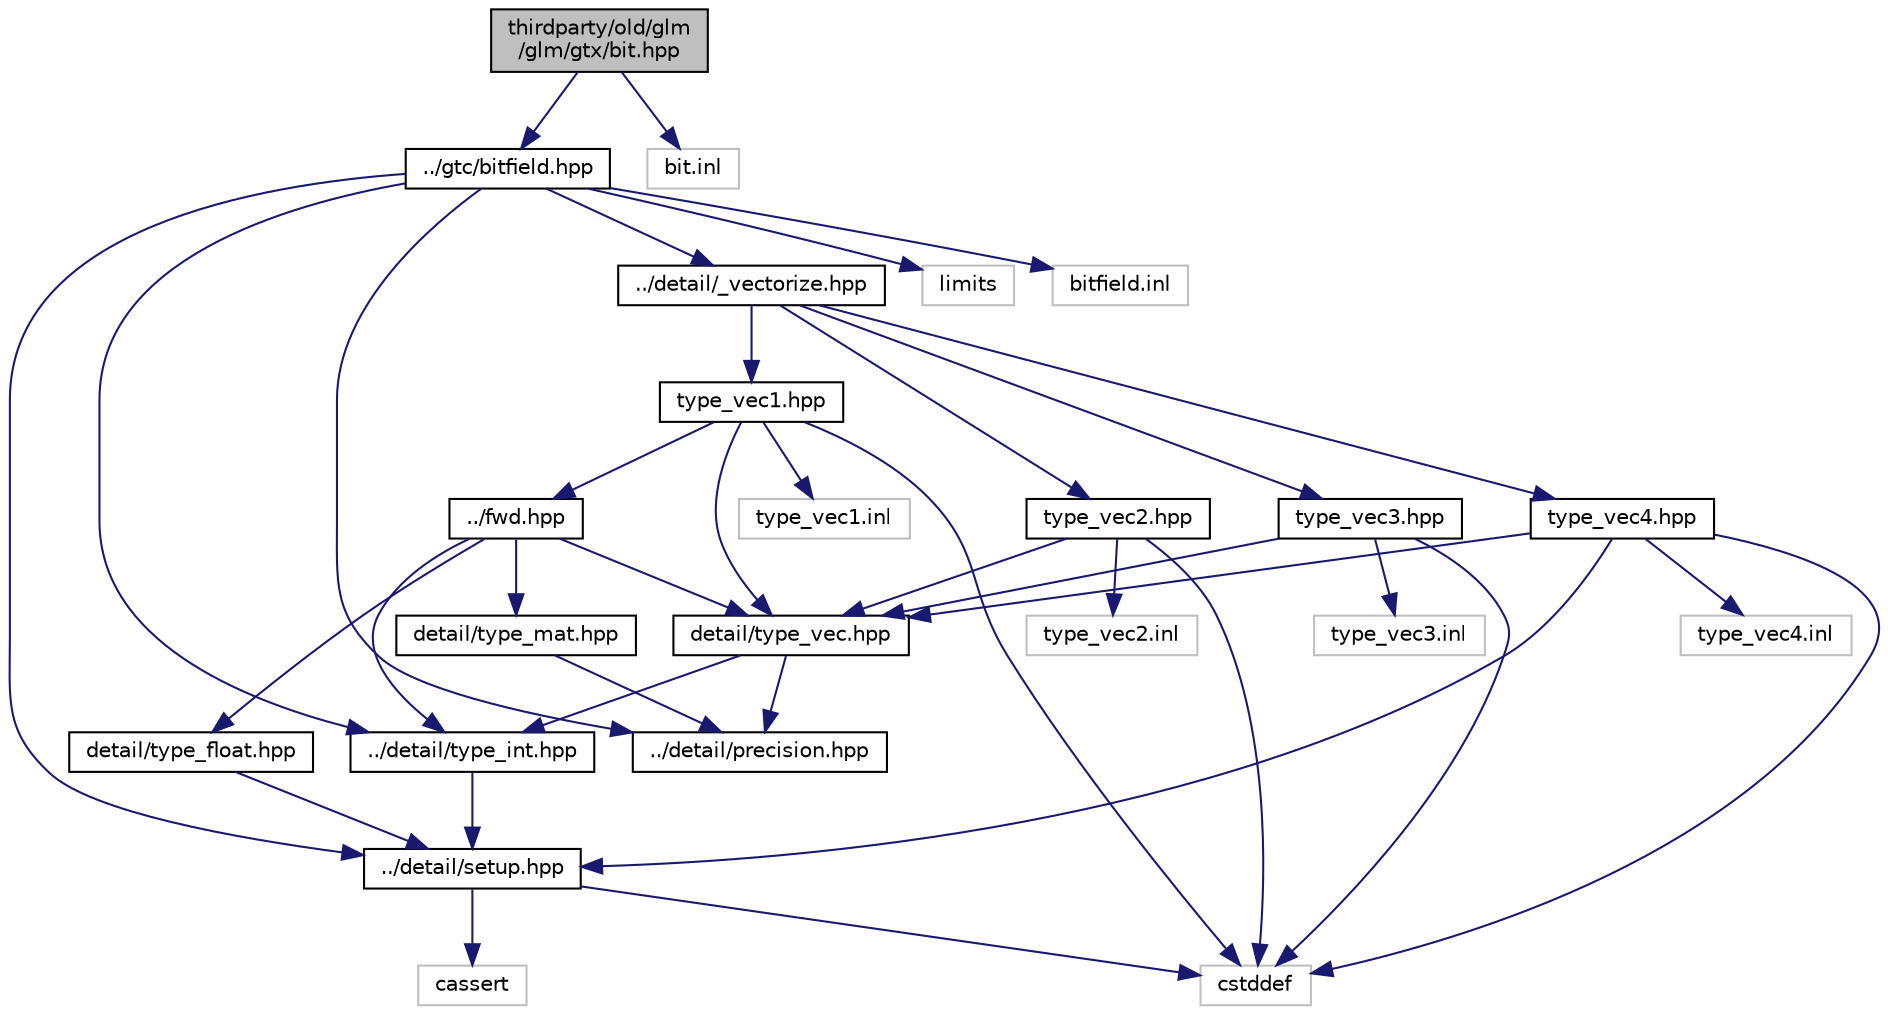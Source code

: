 digraph "thirdparty/old/glm/glm/gtx/bit.hpp"
{
  edge [fontname="Helvetica",fontsize="10",labelfontname="Helvetica",labelfontsize="10"];
  node [fontname="Helvetica",fontsize="10",shape=record];
  Node1 [label="thirdparty/old/glm\l/glm/gtx/bit.hpp",height=0.2,width=0.4,color="black", fillcolor="grey75", style="filled", fontcolor="black"];
  Node1 -> Node2 [color="midnightblue",fontsize="10",style="solid",fontname="Helvetica"];
  Node2 [label="../gtc/bitfield.hpp",height=0.2,width=0.4,color="black", fillcolor="white", style="filled",URL="$old_2glm_2glm_2gtc_2bitfield_8hpp.html"];
  Node2 -> Node3 [color="midnightblue",fontsize="10",style="solid",fontname="Helvetica"];
  Node3 [label="../detail/setup.hpp",height=0.2,width=0.4,color="black", fillcolor="white", style="filled",URL="$old_2glm_2glm_2detail_2setup_8hpp.html"];
  Node3 -> Node4 [color="midnightblue",fontsize="10",style="solid",fontname="Helvetica"];
  Node4 [label="cassert",height=0.2,width=0.4,color="grey75", fillcolor="white", style="filled"];
  Node3 -> Node5 [color="midnightblue",fontsize="10",style="solid",fontname="Helvetica"];
  Node5 [label="cstddef",height=0.2,width=0.4,color="grey75", fillcolor="white", style="filled"];
  Node2 -> Node6 [color="midnightblue",fontsize="10",style="solid",fontname="Helvetica"];
  Node6 [label="../detail/precision.hpp",height=0.2,width=0.4,color="black", fillcolor="white", style="filled",URL="$old_2glm_2glm_2detail_2precision_8hpp.html"];
  Node2 -> Node7 [color="midnightblue",fontsize="10",style="solid",fontname="Helvetica"];
  Node7 [label="../detail/type_int.hpp",height=0.2,width=0.4,color="black", fillcolor="white", style="filled",URL="$old_2glm_2glm_2detail_2type__int_8hpp.html"];
  Node7 -> Node3 [color="midnightblue",fontsize="10",style="solid",fontname="Helvetica"];
  Node2 -> Node8 [color="midnightblue",fontsize="10",style="solid",fontname="Helvetica"];
  Node8 [label="../detail/_vectorize.hpp",height=0.2,width=0.4,color="black", fillcolor="white", style="filled",URL="$old_2glm_2glm_2detail_2__vectorize_8hpp.html"];
  Node8 -> Node9 [color="midnightblue",fontsize="10",style="solid",fontname="Helvetica"];
  Node9 [label="type_vec1.hpp",height=0.2,width=0.4,color="black", fillcolor="white", style="filled",URL="$old_2glm_2glm_2detail_2type__vec1_8hpp.html"];
  Node9 -> Node10 [color="midnightblue",fontsize="10",style="solid",fontname="Helvetica"];
  Node10 [label="../fwd.hpp",height=0.2,width=0.4,color="black", fillcolor="white", style="filled",URL="$old_2glm_2glm_2fwd_8hpp.html"];
  Node10 -> Node7 [color="midnightblue",fontsize="10",style="solid",fontname="Helvetica"];
  Node10 -> Node11 [color="midnightblue",fontsize="10",style="solid",fontname="Helvetica"];
  Node11 [label="detail/type_float.hpp",height=0.2,width=0.4,color="black", fillcolor="white", style="filled",URL="$old_2glm_2glm_2detail_2type__float_8hpp.html"];
  Node11 -> Node3 [color="midnightblue",fontsize="10",style="solid",fontname="Helvetica"];
  Node10 -> Node12 [color="midnightblue",fontsize="10",style="solid",fontname="Helvetica"];
  Node12 [label="detail/type_vec.hpp",height=0.2,width=0.4,color="black", fillcolor="white", style="filled",URL="$old_2glm_2glm_2detail_2type__vec_8hpp.html"];
  Node12 -> Node6 [color="midnightblue",fontsize="10",style="solid",fontname="Helvetica"];
  Node12 -> Node7 [color="midnightblue",fontsize="10",style="solid",fontname="Helvetica"];
  Node10 -> Node13 [color="midnightblue",fontsize="10",style="solid",fontname="Helvetica"];
  Node13 [label="detail/type_mat.hpp",height=0.2,width=0.4,color="black", fillcolor="white", style="filled",URL="$old_2glm_2glm_2detail_2type__mat_8hpp.html"];
  Node13 -> Node6 [color="midnightblue",fontsize="10",style="solid",fontname="Helvetica"];
  Node9 -> Node12 [color="midnightblue",fontsize="10",style="solid",fontname="Helvetica"];
  Node9 -> Node5 [color="midnightblue",fontsize="10",style="solid",fontname="Helvetica"];
  Node9 -> Node14 [color="midnightblue",fontsize="10",style="solid",fontname="Helvetica"];
  Node14 [label="type_vec1.inl",height=0.2,width=0.4,color="grey75", fillcolor="white", style="filled"];
  Node8 -> Node15 [color="midnightblue",fontsize="10",style="solid",fontname="Helvetica"];
  Node15 [label="type_vec2.hpp",height=0.2,width=0.4,color="black", fillcolor="white", style="filled",URL="$old_2glm_2glm_2detail_2type__vec2_8hpp.html"];
  Node15 -> Node12 [color="midnightblue",fontsize="10",style="solid",fontname="Helvetica"];
  Node15 -> Node5 [color="midnightblue",fontsize="10",style="solid",fontname="Helvetica"];
  Node15 -> Node16 [color="midnightblue",fontsize="10",style="solid",fontname="Helvetica"];
  Node16 [label="type_vec2.inl",height=0.2,width=0.4,color="grey75", fillcolor="white", style="filled"];
  Node8 -> Node17 [color="midnightblue",fontsize="10",style="solid",fontname="Helvetica"];
  Node17 [label="type_vec3.hpp",height=0.2,width=0.4,color="black", fillcolor="white", style="filled",URL="$old_2glm_2glm_2detail_2type__vec3_8hpp.html"];
  Node17 -> Node12 [color="midnightblue",fontsize="10",style="solid",fontname="Helvetica"];
  Node17 -> Node5 [color="midnightblue",fontsize="10",style="solid",fontname="Helvetica"];
  Node17 -> Node18 [color="midnightblue",fontsize="10",style="solid",fontname="Helvetica"];
  Node18 [label="type_vec3.inl",height=0.2,width=0.4,color="grey75", fillcolor="white", style="filled"];
  Node8 -> Node19 [color="midnightblue",fontsize="10",style="solid",fontname="Helvetica"];
  Node19 [label="type_vec4.hpp",height=0.2,width=0.4,color="black", fillcolor="white", style="filled",URL="$old_2glm_2glm_2detail_2type__vec4_8hpp.html"];
  Node19 -> Node3 [color="midnightblue",fontsize="10",style="solid",fontname="Helvetica"];
  Node19 -> Node12 [color="midnightblue",fontsize="10",style="solid",fontname="Helvetica"];
  Node19 -> Node5 [color="midnightblue",fontsize="10",style="solid",fontname="Helvetica"];
  Node19 -> Node20 [color="midnightblue",fontsize="10",style="solid",fontname="Helvetica"];
  Node20 [label="type_vec4.inl",height=0.2,width=0.4,color="grey75", fillcolor="white", style="filled"];
  Node2 -> Node21 [color="midnightblue",fontsize="10",style="solid",fontname="Helvetica"];
  Node21 [label="limits",height=0.2,width=0.4,color="grey75", fillcolor="white", style="filled"];
  Node2 -> Node22 [color="midnightblue",fontsize="10",style="solid",fontname="Helvetica"];
  Node22 [label="bitfield.inl",height=0.2,width=0.4,color="grey75", fillcolor="white", style="filled"];
  Node1 -> Node23 [color="midnightblue",fontsize="10",style="solid",fontname="Helvetica"];
  Node23 [label="bit.inl",height=0.2,width=0.4,color="grey75", fillcolor="white", style="filled"];
}
